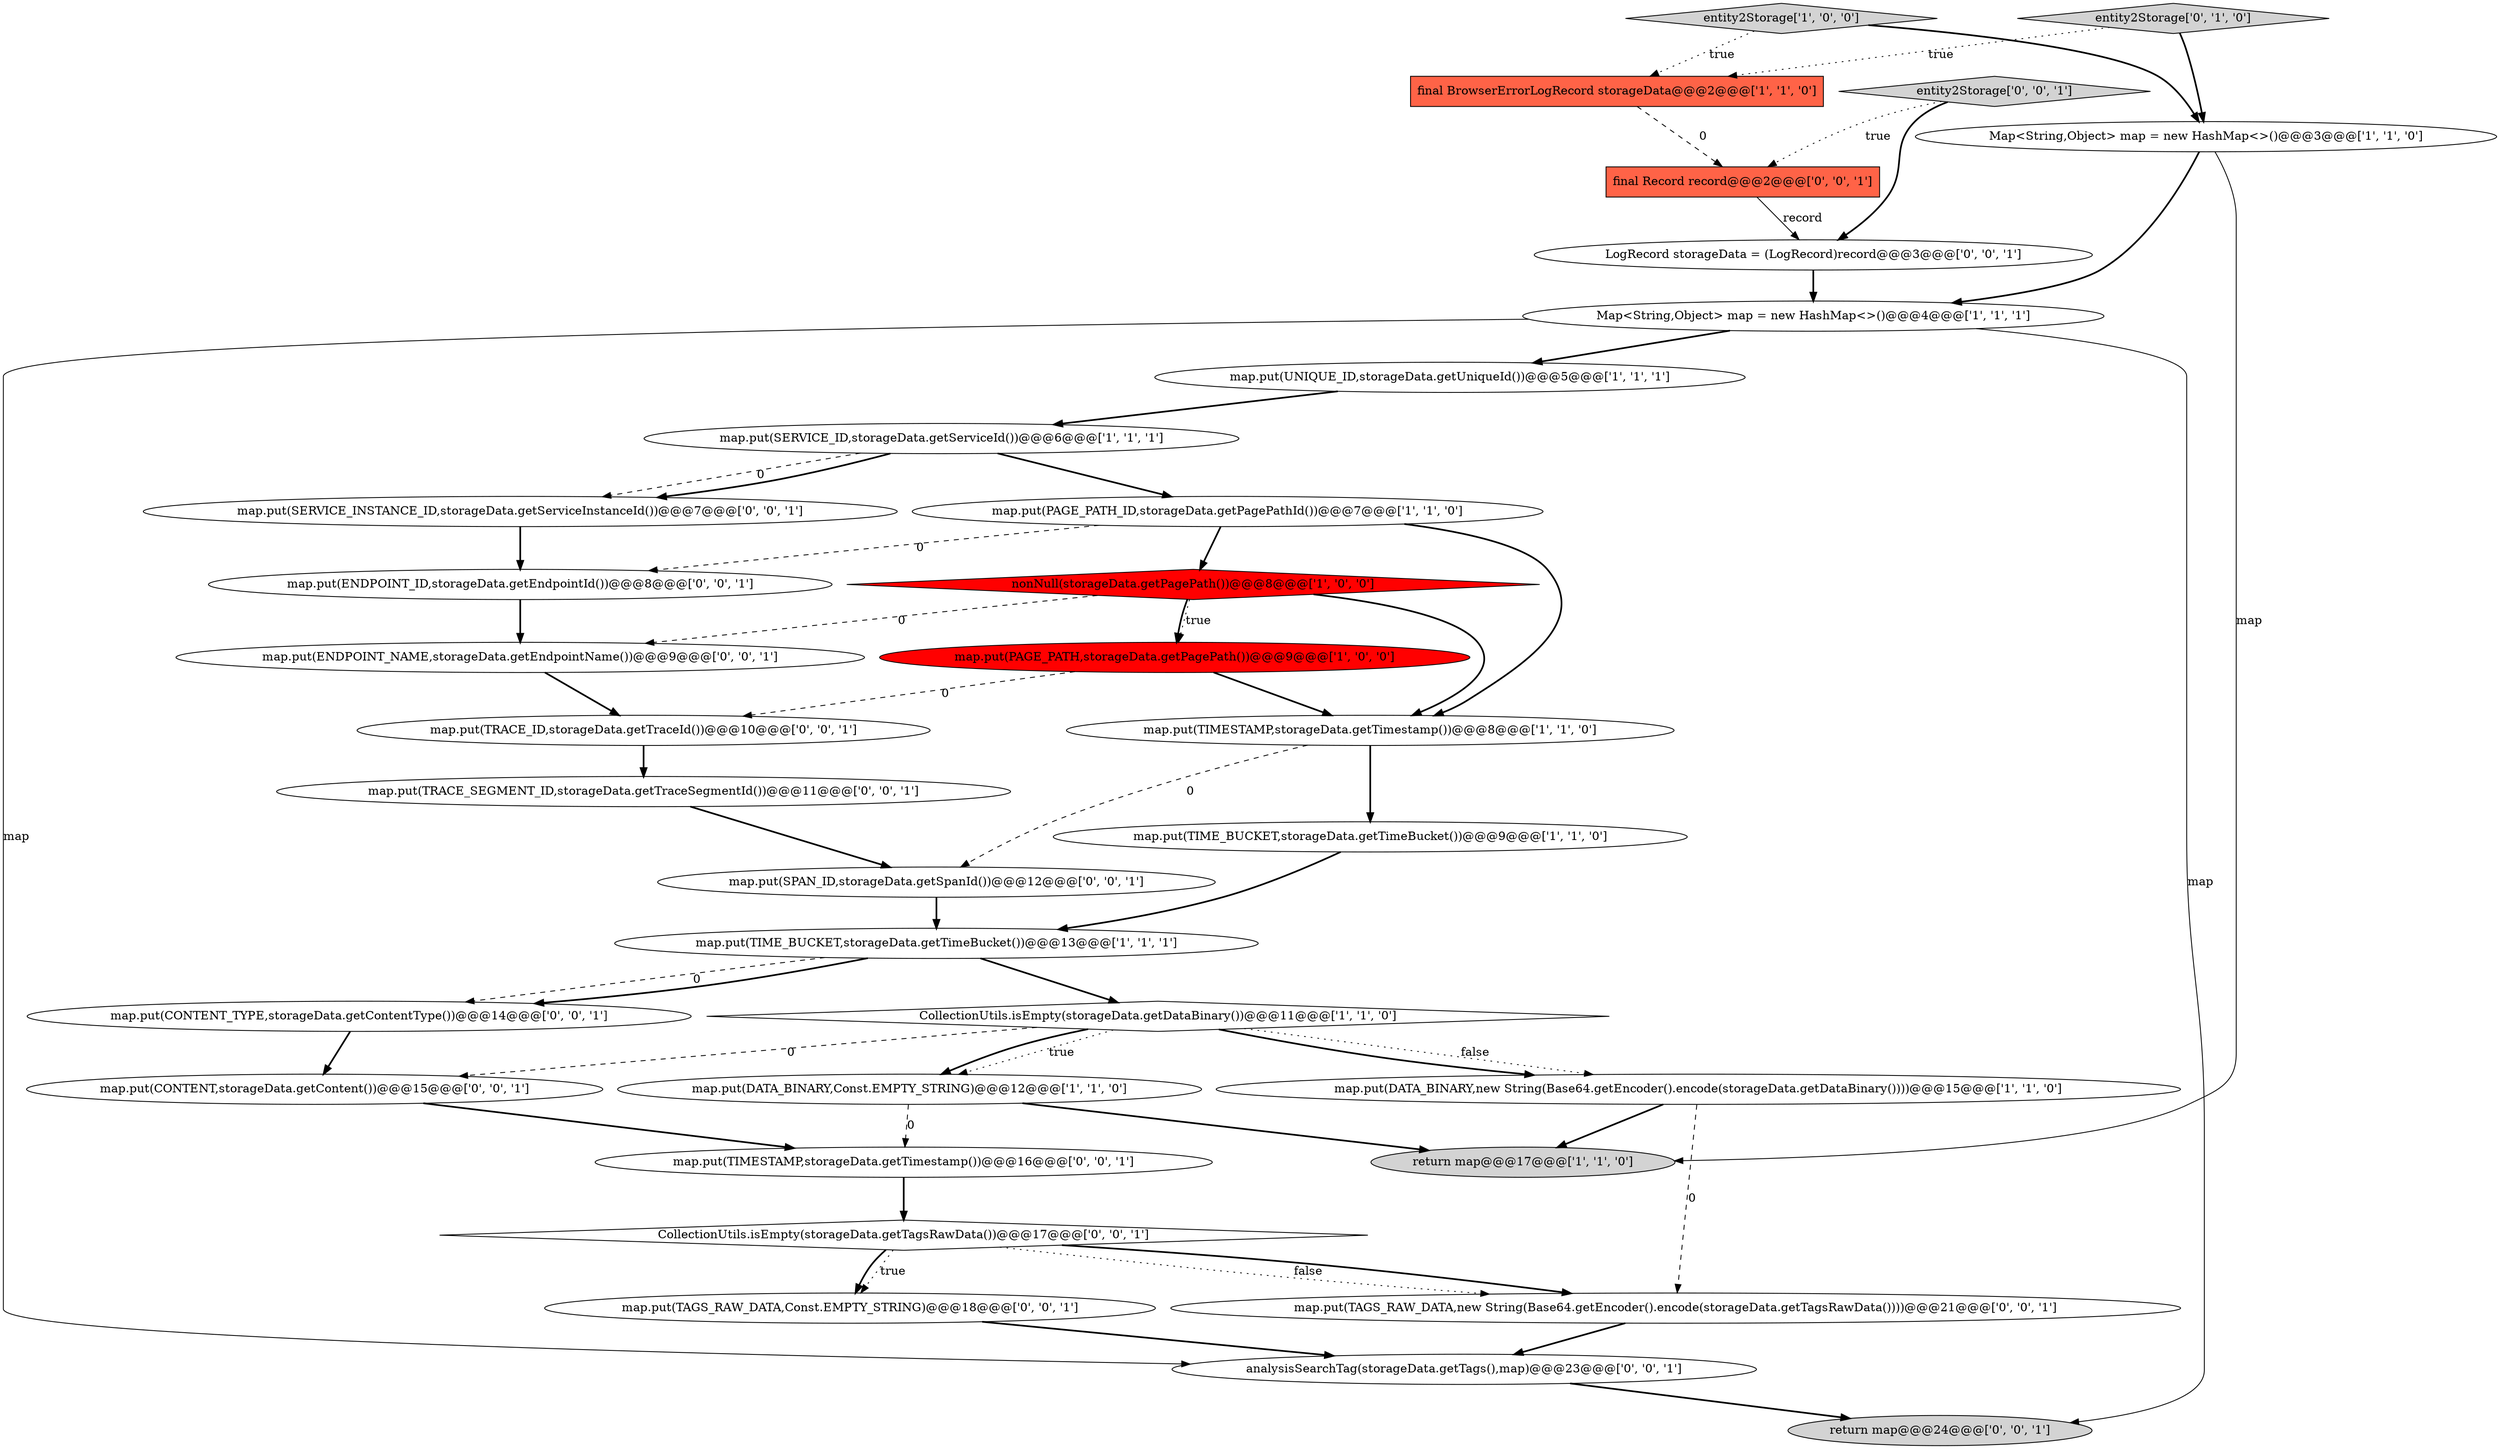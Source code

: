 digraph {
18 [style = filled, label = "final Record record@@@2@@@['0', '0', '1']", fillcolor = tomato, shape = box image = "AAA0AAABBB3BBB"];
32 [style = filled, label = "map.put(ENDPOINT_ID,storageData.getEndpointId())@@@8@@@['0', '0', '1']", fillcolor = white, shape = ellipse image = "AAA0AAABBB3BBB"];
6 [style = filled, label = "CollectionUtils.isEmpty(storageData.getDataBinary())@@@11@@@['1', '1', '0']", fillcolor = white, shape = diamond image = "AAA0AAABBB1BBB"];
17 [style = filled, label = "CollectionUtils.isEmpty(storageData.getTagsRawData())@@@17@@@['0', '0', '1']", fillcolor = white, shape = diamond image = "AAA0AAABBB3BBB"];
5 [style = filled, label = "map.put(TIME_BUCKET,storageData.getTimeBucket())@@@9@@@['1', '1', '0']", fillcolor = white, shape = ellipse image = "AAA0AAABBB1BBB"];
26 [style = filled, label = "map.put(ENDPOINT_NAME,storageData.getEndpointName())@@@9@@@['0', '0', '1']", fillcolor = white, shape = ellipse image = "AAA0AAABBB3BBB"];
9 [style = filled, label = "map.put(TIMESTAMP,storageData.getTimestamp())@@@8@@@['1', '1', '0']", fillcolor = white, shape = ellipse image = "AAA0AAABBB1BBB"];
1 [style = filled, label = "entity2Storage['1', '0', '0']", fillcolor = lightgray, shape = diamond image = "AAA0AAABBB1BBB"];
29 [style = filled, label = "return map@@@24@@@['0', '0', '1']", fillcolor = lightgray, shape = ellipse image = "AAA0AAABBB3BBB"];
0 [style = filled, label = "map.put(DATA_BINARY,new String(Base64.getEncoder().encode(storageData.getDataBinary())))@@@15@@@['1', '1', '0']", fillcolor = white, shape = ellipse image = "AAA0AAABBB1BBB"];
3 [style = filled, label = "return map@@@17@@@['1', '1', '0']", fillcolor = lightgray, shape = ellipse image = "AAA0AAABBB1BBB"];
14 [style = filled, label = "map.put(SERVICE_ID,storageData.getServiceId())@@@6@@@['1', '1', '1']", fillcolor = white, shape = ellipse image = "AAA0AAABBB1BBB"];
16 [style = filled, label = "entity2Storage['0', '1', '0']", fillcolor = lightgray, shape = diamond image = "AAA0AAABBB2BBB"];
24 [style = filled, label = "LogRecord storageData = (LogRecord)record@@@3@@@['0', '0', '1']", fillcolor = white, shape = ellipse image = "AAA0AAABBB3BBB"];
20 [style = filled, label = "map.put(TIMESTAMP,storageData.getTimestamp())@@@16@@@['0', '0', '1']", fillcolor = white, shape = ellipse image = "AAA0AAABBB3BBB"];
27 [style = filled, label = "map.put(TAGS_RAW_DATA,Const.EMPTY_STRING)@@@18@@@['0', '0', '1']", fillcolor = white, shape = ellipse image = "AAA0AAABBB3BBB"];
28 [style = filled, label = "analysisSearchTag(storageData.getTags(),map)@@@23@@@['0', '0', '1']", fillcolor = white, shape = ellipse image = "AAA0AAABBB3BBB"];
11 [style = filled, label = "map.put(PAGE_PATH,storageData.getPagePath())@@@9@@@['1', '0', '0']", fillcolor = red, shape = ellipse image = "AAA1AAABBB1BBB"];
15 [style = filled, label = "Map<String,Object> map = new HashMap<>()@@@4@@@['1', '1', '1']", fillcolor = white, shape = ellipse image = "AAA0AAABBB1BBB"];
19 [style = filled, label = "map.put(TRACE_SEGMENT_ID,storageData.getTraceSegmentId())@@@11@@@['0', '0', '1']", fillcolor = white, shape = ellipse image = "AAA0AAABBB3BBB"];
23 [style = filled, label = "map.put(TRACE_ID,storageData.getTraceId())@@@10@@@['0', '0', '1']", fillcolor = white, shape = ellipse image = "AAA0AAABBB3BBB"];
7 [style = filled, label = "Map<String,Object> map = new HashMap<>()@@@3@@@['1', '1', '0']", fillcolor = white, shape = ellipse image = "AAA0AAABBB1BBB"];
10 [style = filled, label = "map.put(UNIQUE_ID,storageData.getUniqueId())@@@5@@@['1', '1', '1']", fillcolor = white, shape = ellipse image = "AAA0AAABBB1BBB"];
8 [style = filled, label = "map.put(DATA_BINARY,Const.EMPTY_STRING)@@@12@@@['1', '1', '0']", fillcolor = white, shape = ellipse image = "AAA0AAABBB1BBB"];
12 [style = filled, label = "map.put(TIME_BUCKET,storageData.getTimeBucket())@@@13@@@['1', '1', '1']", fillcolor = white, shape = ellipse image = "AAA0AAABBB1BBB"];
25 [style = filled, label = "map.put(CONTENT_TYPE,storageData.getContentType())@@@14@@@['0', '0', '1']", fillcolor = white, shape = ellipse image = "AAA0AAABBB3BBB"];
2 [style = filled, label = "map.put(PAGE_PATH_ID,storageData.getPagePathId())@@@7@@@['1', '1', '0']", fillcolor = white, shape = ellipse image = "AAA0AAABBB1BBB"];
30 [style = filled, label = "entity2Storage['0', '0', '1']", fillcolor = lightgray, shape = diamond image = "AAA0AAABBB3BBB"];
33 [style = filled, label = "map.put(SPAN_ID,storageData.getSpanId())@@@12@@@['0', '0', '1']", fillcolor = white, shape = ellipse image = "AAA0AAABBB3BBB"];
22 [style = filled, label = "map.put(TAGS_RAW_DATA,new String(Base64.getEncoder().encode(storageData.getTagsRawData())))@@@21@@@['0', '0', '1']", fillcolor = white, shape = ellipse image = "AAA0AAABBB3BBB"];
4 [style = filled, label = "nonNull(storageData.getPagePath())@@@8@@@['1', '0', '0']", fillcolor = red, shape = diamond image = "AAA1AAABBB1BBB"];
21 [style = filled, label = "map.put(SERVICE_INSTANCE_ID,storageData.getServiceInstanceId())@@@7@@@['0', '0', '1']", fillcolor = white, shape = ellipse image = "AAA0AAABBB3BBB"];
13 [style = filled, label = "final BrowserErrorLogRecord storageData@@@2@@@['1', '1', '0']", fillcolor = tomato, shape = box image = "AAA0AAABBB1BBB"];
31 [style = filled, label = "map.put(CONTENT,storageData.getContent())@@@15@@@['0', '0', '1']", fillcolor = white, shape = ellipse image = "AAA0AAABBB3BBB"];
19->33 [style = bold, label=""];
0->3 [style = bold, label=""];
4->9 [style = bold, label=""];
28->29 [style = bold, label=""];
15->28 [style = solid, label="map"];
30->24 [style = bold, label=""];
6->0 [style = dotted, label="false"];
15->10 [style = bold, label=""];
20->17 [style = bold, label=""];
16->13 [style = dotted, label="true"];
10->14 [style = bold, label=""];
17->27 [style = dotted, label="true"];
27->28 [style = bold, label=""];
2->32 [style = dashed, label="0"];
8->3 [style = bold, label=""];
8->20 [style = dashed, label="0"];
16->7 [style = bold, label=""];
4->11 [style = dotted, label="true"];
6->31 [style = dashed, label="0"];
11->23 [style = dashed, label="0"];
22->28 [style = bold, label=""];
6->0 [style = bold, label=""];
4->26 [style = dashed, label="0"];
2->9 [style = bold, label=""];
33->12 [style = bold, label=""];
17->22 [style = bold, label=""];
11->9 [style = bold, label=""];
12->6 [style = bold, label=""];
2->4 [style = bold, label=""];
1->7 [style = bold, label=""];
32->26 [style = bold, label=""];
0->22 [style = dashed, label="0"];
18->24 [style = solid, label="record"];
9->33 [style = dashed, label="0"];
25->31 [style = bold, label=""];
1->13 [style = dotted, label="true"];
17->22 [style = dotted, label="false"];
12->25 [style = dashed, label="0"];
5->12 [style = bold, label=""];
6->8 [style = dotted, label="true"];
7->3 [style = solid, label="map"];
12->25 [style = bold, label=""];
30->18 [style = dotted, label="true"];
23->19 [style = bold, label=""];
26->23 [style = bold, label=""];
21->32 [style = bold, label=""];
6->8 [style = bold, label=""];
15->29 [style = solid, label="map"];
9->5 [style = bold, label=""];
7->15 [style = bold, label=""];
14->21 [style = dashed, label="0"];
14->2 [style = bold, label=""];
17->27 [style = bold, label=""];
31->20 [style = bold, label=""];
13->18 [style = dashed, label="0"];
4->11 [style = bold, label=""];
14->21 [style = bold, label=""];
24->15 [style = bold, label=""];
}
